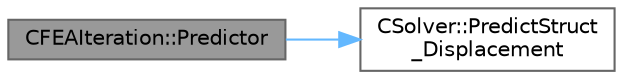 digraph "CFEAIteration::Predictor"
{
 // LATEX_PDF_SIZE
  bgcolor="transparent";
  edge [fontname=Helvetica,fontsize=10,labelfontname=Helvetica,labelfontsize=10];
  node [fontname=Helvetica,fontsize=10,shape=box,height=0.2,width=0.4];
  rankdir="LR";
  Node1 [id="Node000001",label="CFEAIteration::Predictor",height=0.2,width=0.4,color="gray40", fillcolor="grey60", style="filled", fontcolor="black",tooltip="Predictor."];
  Node1 -> Node2 [id="edge1_Node000001_Node000002",color="steelblue1",style="solid",tooltip=" "];
  Node2 [id="Node000002",label="CSolver::PredictStruct\l_Displacement",height=0.2,width=0.4,color="grey40", fillcolor="white", style="filled",URL="$classCSolver.html#a5881b8a1adaba2dee7ce59279b9db8a5",tooltip="A virtual member."];
}
